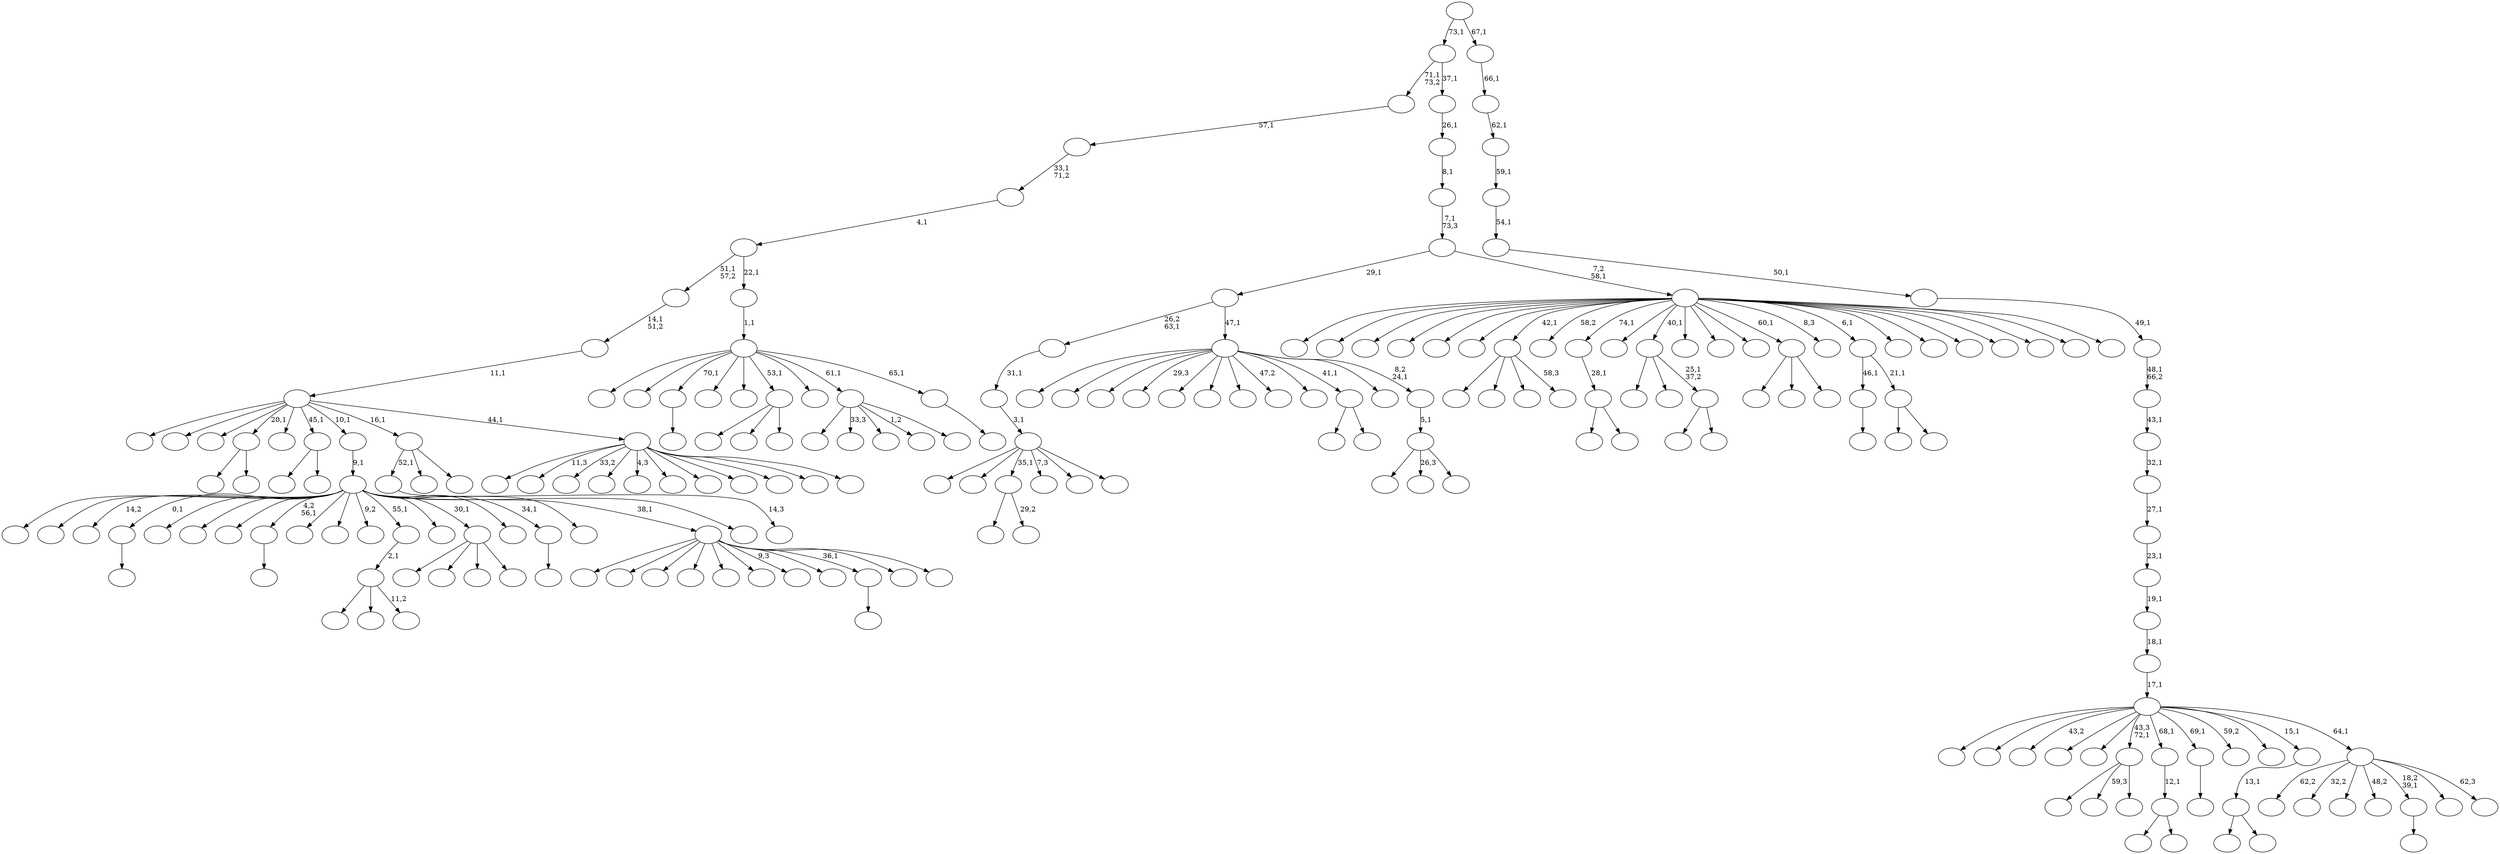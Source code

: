 digraph T {
	225 [label=""]
	224 [label=""]
	223 [label=""]
	222 [label=""]
	221 [label=""]
	220 [label=""]
	219 [label=""]
	218 [label=""]
	217 [label=""]
	216 [label=""]
	215 [label=""]
	214 [label=""]
	213 [label=""]
	212 [label=""]
	211 [label=""]
	210 [label=""]
	209 [label=""]
	208 [label=""]
	207 [label=""]
	206 [label=""]
	205 [label=""]
	204 [label=""]
	203 [label=""]
	202 [label=""]
	201 [label=""]
	200 [label=""]
	199 [label=""]
	198 [label=""]
	197 [label=""]
	196 [label=""]
	195 [label=""]
	194 [label=""]
	193 [label=""]
	192 [label=""]
	191 [label=""]
	190 [label=""]
	189 [label=""]
	188 [label=""]
	187 [label=""]
	186 [label=""]
	185 [label=""]
	184 [label=""]
	183 [label=""]
	182 [label=""]
	181 [label=""]
	180 [label=""]
	179 [label=""]
	178 [label=""]
	177 [label=""]
	176 [label=""]
	175 [label=""]
	174 [label=""]
	173 [label=""]
	172 [label=""]
	171 [label=""]
	170 [label=""]
	169 [label=""]
	168 [label=""]
	167 [label=""]
	166 [label=""]
	165 [label=""]
	164 [label=""]
	163 [label=""]
	162 [label=""]
	161 [label=""]
	160 [label=""]
	159 [label=""]
	158 [label=""]
	157 [label=""]
	156 [label=""]
	155 [label=""]
	154 [label=""]
	153 [label=""]
	152 [label=""]
	151 [label=""]
	150 [label=""]
	149 [label=""]
	148 [label=""]
	147 [label=""]
	146 [label=""]
	145 [label=""]
	144 [label=""]
	143 [label=""]
	142 [label=""]
	141 [label=""]
	140 [label=""]
	139 [label=""]
	138 [label=""]
	137 [label=""]
	136 [label=""]
	135 [label=""]
	134 [label=""]
	133 [label=""]
	132 [label=""]
	131 [label=""]
	130 [label=""]
	129 [label=""]
	128 [label=""]
	127 [label=""]
	126 [label=""]
	125 [label=""]
	124 [label=""]
	123 [label=""]
	122 [label=""]
	121 [label=""]
	120 [label=""]
	119 [label=""]
	118 [label=""]
	117 [label=""]
	116 [label=""]
	115 [label=""]
	114 [label=""]
	113 [label=""]
	112 [label=""]
	111 [label=""]
	110 [label=""]
	109 [label=""]
	108 [label=""]
	107 [label=""]
	106 [label=""]
	105 [label=""]
	104 [label=""]
	103 [label=""]
	102 [label=""]
	101 [label=""]
	100 [label=""]
	99 [label=""]
	98 [label=""]
	97 [label=""]
	96 [label=""]
	95 [label=""]
	94 [label=""]
	93 [label=""]
	92 [label=""]
	91 [label=""]
	90 [label=""]
	89 [label=""]
	88 [label=""]
	87 [label=""]
	86 [label=""]
	85 [label=""]
	84 [label=""]
	83 [label=""]
	82 [label=""]
	81 [label=""]
	80 [label=""]
	79 [label=""]
	78 [label=""]
	77 [label=""]
	76 [label=""]
	75 [label=""]
	74 [label=""]
	73 [label=""]
	72 [label=""]
	71 [label=""]
	70 [label=""]
	69 [label=""]
	68 [label=""]
	67 [label=""]
	66 [label=""]
	65 [label=""]
	64 [label=""]
	63 [label=""]
	62 [label=""]
	61 [label=""]
	60 [label=""]
	59 [label=""]
	58 [label=""]
	57 [label=""]
	56 [label=""]
	55 [label=""]
	54 [label=""]
	53 [label=""]
	52 [label=""]
	51 [label=""]
	50 [label=""]
	49 [label=""]
	48 [label=""]
	47 [label=""]
	46 [label=""]
	45 [label=""]
	44 [label=""]
	43 [label=""]
	42 [label=""]
	41 [label=""]
	40 [label=""]
	39 [label=""]
	38 [label=""]
	37 [label=""]
	36 [label=""]
	35 [label=""]
	34 [label=""]
	33 [label=""]
	32 [label=""]
	31 [label=""]
	30 [label=""]
	29 [label=""]
	28 [label=""]
	27 [label=""]
	26 [label=""]
	25 [label=""]
	24 [label=""]
	23 [label=""]
	22 [label=""]
	21 [label=""]
	20 [label=""]
	19 [label=""]
	18 [label=""]
	17 [label=""]
	16 [label=""]
	15 [label=""]
	14 [label=""]
	13 [label=""]
	12 [label=""]
	11 [label=""]
	10 [label=""]
	9 [label=""]
	8 [label=""]
	7 [label=""]
	6 [label=""]
	5 [label=""]
	4 [label=""]
	3 [label=""]
	2 [label=""]
	1 [label=""]
	0 [label=""]
	200 -> 201 [label=""]
	190 -> 222 [label=""]
	190 -> 191 [label="29,2"]
	178 -> 225 [label=""]
	178 -> 220 [label=""]
	178 -> 216 [label=""]
	178 -> 179 [label="58,3"]
	166 -> 167 [label=""]
	160 -> 187 [label=""]
	160 -> 161 [label=""]
	157 -> 158 [label=""]
	155 -> 197 [label=""]
	155 -> 156 [label=""]
	154 -> 155 [label="28,1"]
	144 -> 145 [label=""]
	141 -> 142 [label="14,3"]
	134 -> 212 [label=""]
	134 -> 151 [label="59,3"]
	134 -> 135 [label=""]
	130 -> 182 [label=""]
	130 -> 131 [label=""]
	129 -> 130 [label="12,1"]
	124 -> 150 [label=""]
	124 -> 125 [label=""]
	123 -> 148 [label=""]
	123 -> 147 [label=""]
	123 -> 124 [label="25,1\n37,2"]
	113 -> 114 [label=""]
	102 -> 196 [label=""]
	102 -> 174 [label=""]
	102 -> 103 [label=""]
	100 -> 218 [label=""]
	100 -> 203 [label=""]
	100 -> 101 [label="11,2"]
	99 -> 100 [label="2,1"]
	96 -> 209 [label=""]
	96 -> 128 [label=""]
	96 -> 97 [label=""]
	90 -> 149 [label=""]
	90 -> 91 [label=""]
	88 -> 199 [label=""]
	88 -> 89 [label=""]
	87 -> 157 [label="46,1"]
	87 -> 88 [label="21,1"]
	83 -> 84 [label=""]
	81 -> 185 [label=""]
	81 -> 183 [label=""]
	81 -> 133 [label=""]
	81 -> 82 [label=""]
	79 -> 208 [label=""]
	79 -> 194 [label=""]
	79 -> 190 [label="35,1"]
	79 -> 136 [label="7,3"]
	79 -> 119 [label=""]
	79 -> 80 [label=""]
	78 -> 79 [label="3,1"]
	77 -> 78 [label="31,1"]
	69 -> 70 [label=""]
	65 -> 66 [label=""]
	63 -> 162 [label=""]
	63 -> 64 [label=""]
	57 -> 207 [label=""]
	57 -> 173 [label=""]
	57 -> 172 [label=""]
	57 -> 168 [label=""]
	57 -> 164 [label=""]
	57 -> 127 [label=""]
	57 -> 110 [label="9,3"]
	57 -> 104 [label=""]
	57 -> 65 [label="36,1"]
	57 -> 59 [label=""]
	57 -> 58 [label=""]
	53 -> 206 [label=""]
	53 -> 204 [label=""]
	53 -> 202 [label="14,2"]
	53 -> 200 [label="0,1"]
	53 -> 181 [label=""]
	53 -> 163 [label=""]
	53 -> 159 [label=""]
	53 -> 144 [label="4,2\n56,1"]
	53 -> 139 [label=""]
	53 -> 117 [label=""]
	53 -> 116 [label="9,2"]
	53 -> 99 [label="55,1"]
	53 -> 98 [label=""]
	53 -> 81 [label="30,1"]
	53 -> 72 [label=""]
	53 -> 69 [label="34,1"]
	53 -> 62 [label=""]
	53 -> 57 [label="38,1"]
	53 -> 54 [label=""]
	52 -> 53 [label="9,1"]
	50 -> 176 [label=""]
	50 -> 73 [label="26,3"]
	50 -> 51 [label=""]
	49 -> 50 [label="5,1"]
	48 -> 223 [label=""]
	48 -> 219 [label=""]
	48 -> 198 [label=""]
	48 -> 186 [label="29,3"]
	48 -> 170 [label=""]
	48 -> 152 [label=""]
	48 -> 126 [label=""]
	48 -> 95 [label="47,2"]
	48 -> 68 [label=""]
	48 -> 63 [label="41,1"]
	48 -> 55 [label=""]
	48 -> 49 [label="8,2\n24,1"]
	47 -> 77 [label="26,2\n63,1"]
	47 -> 48 [label="47,1"]
	44 -> 217 [label=""]
	44 -> 171 [label="33,3"]
	44 -> 92 [label=""]
	44 -> 86 [label="1,2"]
	44 -> 45 [label=""]
	42 -> 141 [label="52,1"]
	42 -> 112 [label=""]
	42 -> 43 [label=""]
	40 -> 221 [label=""]
	40 -> 195 [label="11,3"]
	40 -> 177 [label="33,2"]
	40 -> 132 [label=""]
	40 -> 120 [label="4,3"]
	40 -> 109 [label=""]
	40 -> 74 [label=""]
	40 -> 67 [label=""]
	40 -> 56 [label=""]
	40 -> 46 [label=""]
	40 -> 41 [label=""]
	39 -> 215 [label=""]
	39 -> 192 [label=""]
	39 -> 169 [label=""]
	39 -> 160 [label="20,1"]
	39 -> 121 [label=""]
	39 -> 90 [label="45,1"]
	39 -> 52 [label="10,1"]
	39 -> 42 [label="16,1"]
	39 -> 40 [label="44,1"]
	38 -> 39 [label="11,1"]
	37 -> 38 [label="14,1\n51,2"]
	35 -> 36 [label=""]
	34 -> 188 [label=""]
	34 -> 175 [label=""]
	34 -> 166 [label="70,1"]
	34 -> 146 [label=""]
	34 -> 122 [label=""]
	34 -> 102 [label="53,1"]
	34 -> 93 [label=""]
	34 -> 44 [label="61,1"]
	34 -> 35 [label="65,1"]
	33 -> 34 [label="1,1"]
	32 -> 37 [label="51,1\n57,2"]
	32 -> 33 [label="22,1"]
	31 -> 32 [label="4,1"]
	30 -> 31 [label="33,1\n71,2"]
	29 -> 30 [label="57,1"]
	26 -> 143 [label=""]
	26 -> 27 [label=""]
	25 -> 26 [label="13,1"]
	23 -> 224 [label=""]
	23 -> 211 [label=""]
	23 -> 210 [label=""]
	23 -> 205 [label=""]
	23 -> 193 [label=""]
	23 -> 189 [label=""]
	23 -> 178 [label="42,1"]
	23 -> 165 [label="58,2"]
	23 -> 154 [label="74,1"]
	23 -> 140 [label=""]
	23 -> 123 [label="40,1"]
	23 -> 115 [label=""]
	23 -> 108 [label=""]
	23 -> 107 [label=""]
	23 -> 96 [label="60,1"]
	23 -> 94 [label="8,3"]
	23 -> 87 [label="6,1"]
	23 -> 85 [label=""]
	23 -> 76 [label=""]
	23 -> 75 [label=""]
	23 -> 61 [label=""]
	23 -> 60 [label=""]
	23 -> 28 [label=""]
	23 -> 24 [label=""]
	22 -> 47 [label="29,1"]
	22 -> 23 [label="7,2\n58,1"]
	21 -> 22 [label="7,1\n73,3"]
	20 -> 21 [label="8,1"]
	19 -> 20 [label="26,1"]
	18 -> 29 [label="71,1\n73,2"]
	18 -> 19 [label="37,1"]
	16 -> 213 [label="62,2"]
	16 -> 184 [label="32,2"]
	16 -> 118 [label=""]
	16 -> 106 [label="48,2"]
	16 -> 83 [label="18,2\n39,1"]
	16 -> 71 [label=""]
	16 -> 17 [label="62,3"]
	15 -> 214 [label=""]
	15 -> 180 [label=""]
	15 -> 153 [label="43,2"]
	15 -> 138 [label=""]
	15 -> 137 [label=""]
	15 -> 134 [label="43,3\n72,1"]
	15 -> 129 [label="68,1"]
	15 -> 113 [label="69,1"]
	15 -> 111 [label="59,2"]
	15 -> 105 [label=""]
	15 -> 25 [label="15,1"]
	15 -> 16 [label="64,1"]
	14 -> 15 [label="17,1"]
	13 -> 14 [label="18,1"]
	12 -> 13 [label="19,1"]
	11 -> 12 [label="23,1"]
	10 -> 11 [label="27,1"]
	9 -> 10 [label="32,1"]
	8 -> 9 [label="43,1"]
	7 -> 8 [label="48,1\n66,2"]
	6 -> 7 [label="49,1"]
	5 -> 6 [label="50,1"]
	4 -> 5 [label="54,1"]
	3 -> 4 [label="59,1"]
	2 -> 3 [label="62,1"]
	1 -> 2 [label="66,1"]
	0 -> 18 [label="73,1"]
	0 -> 1 [label="67,1"]
}
